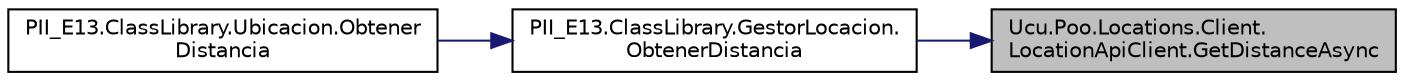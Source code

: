 digraph "Ucu.Poo.Locations.Client.LocationApiClient.GetDistanceAsync"
{
 // INTERACTIVE_SVG=YES
 // LATEX_PDF_SIZE
  edge [fontname="Helvetica",fontsize="10",labelfontname="Helvetica",labelfontsize="10"];
  node [fontname="Helvetica",fontsize="10",shape=record];
  rankdir="RL";
  Node1 [label="Ucu.Poo.Locations.Client.\lLocationApiClient.GetDistanceAsync",height=0.2,width=0.4,color="black", fillcolor="grey75", style="filled", fontcolor="black",tooltip="Obtiene la distancia entre dos coordenadas."];
  Node1 -> Node2 [dir="back",color="midnightblue",fontsize="10",style="solid",fontname="Helvetica"];
  Node2 [label="PII_E13.ClassLibrary.GestorLocacion.\lObtenerDistancia",height=0.2,width=0.4,color="black", fillcolor="white", style="filled",URL="$classPII_E13.ClassLibrary_1_1GestorLocacion.html#a8484ba7269623ba35dd5c9d567b70d4e",tooltip="Sirve para obtener la distancia entre dos ubicaciones."];
  Node2 -> Node3 [dir="back",color="midnightblue",fontsize="10",style="solid",fontname="Helvetica"];
  Node3 [label="PII_E13.ClassLibrary.Ubicacion.Obtener\lDistancia",height=0.2,width=0.4,color="black", fillcolor="white", style="filled",URL="$classPII_E13.ClassLibrary_1_1Ubicacion.html#a55ca45c44007e8a87003544f1380f528",tooltip="Delega la responsabilidad de calcular la distancia al gestor."];
}
